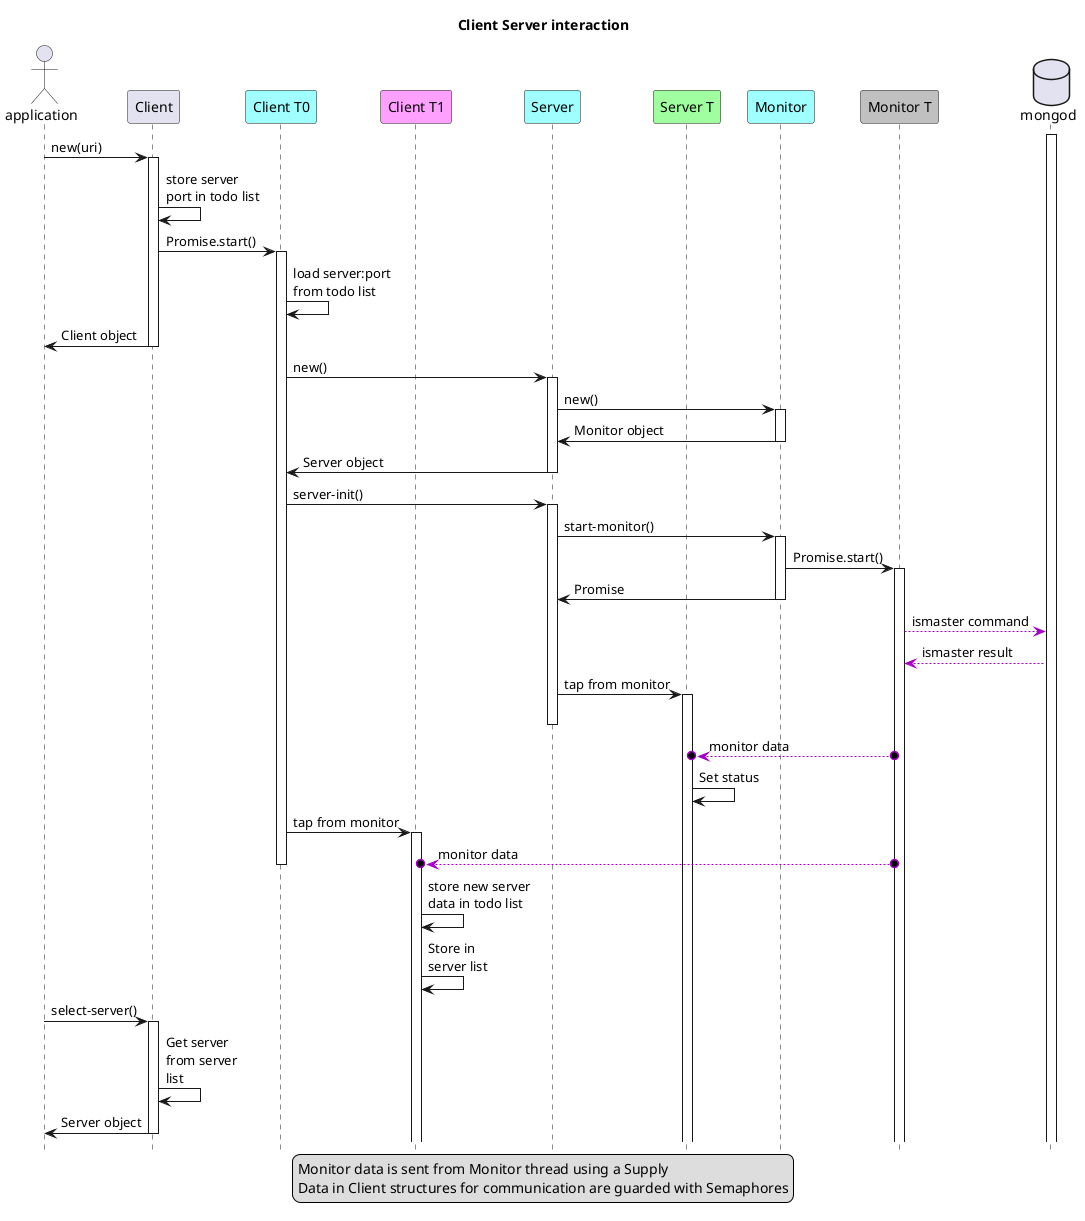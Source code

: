 @startuml

title Client Server interaction
hide footbox

actor application as app
participant Client
participant "Client T0" as Clt0 #a0fefe
participant "Client T1" as Clt1 #fea0fe
participant Server              #a0fefe
participant "Server T" as Srvt0 #a0fea0
participant Monitor             #a0fefe
participant "Monitor T" as Mnt0 #c0c0c0
database mongod
activate mongod

app -> Client: new(uri)
activate Client

'Todo list is a structure guarded by semaphores
Client -> Client: store server\nport in todo list

Client -> Clt0: Promise.start()
activate Clt0

Clt0 -> Clt0: load server:port\nfrom todo list

Client -> app: Client object
deactivate Client

Clt0 -> Server: new()
activate Server
Server -> Monitor: new()
activate Monitor
Monitor -> Server: Monitor object
deactivate Monitor
Server -> Clt0: Server object
deactivate Server


Clt0 -> Server: server-init()
activate Server
Server -> Monitor: start-monitor()
activate Monitor
Monitor -> Mnt0: Promise.start()
activate Mnt0
Monitor -> Server: Promise
deactivate Monitor

Mnt0 -[#a000bf]-> mongod: ismaster command
mongod -[#a000bf]-> Mnt0: ismaster result
Server -> Srvt0: tap from monitor
activate Srvt0
deactivate Server

Mnt0 o-[#a000bf]->o Srvt0: monitor data
'activate Srvt0
Srvt0 -> Srvt0: Set status
'deactivate Srvt0


Clt0 -> Clt1: tap from monitor
activate Clt1
Mnt0 o-[#a000bf]->o Clt1: monitor data
deactivate Clt0

Clt1 -> Clt1: store new server\ndata in todo list

Clt1 -> Clt1: Store in\nserver list

'note right: in thread
'note right: returns immediate
'Server --> mongod: connect



app -> Client: select-server()
activate Client
Client -> Client: Get server\nfrom server\nlist
Client -> app: Server object
deactivate Client

legend
Monitor data is sent from Monitor thread using a Supply
Data in Client structures for communication are guarded with Semaphores
end legend

@enduml
